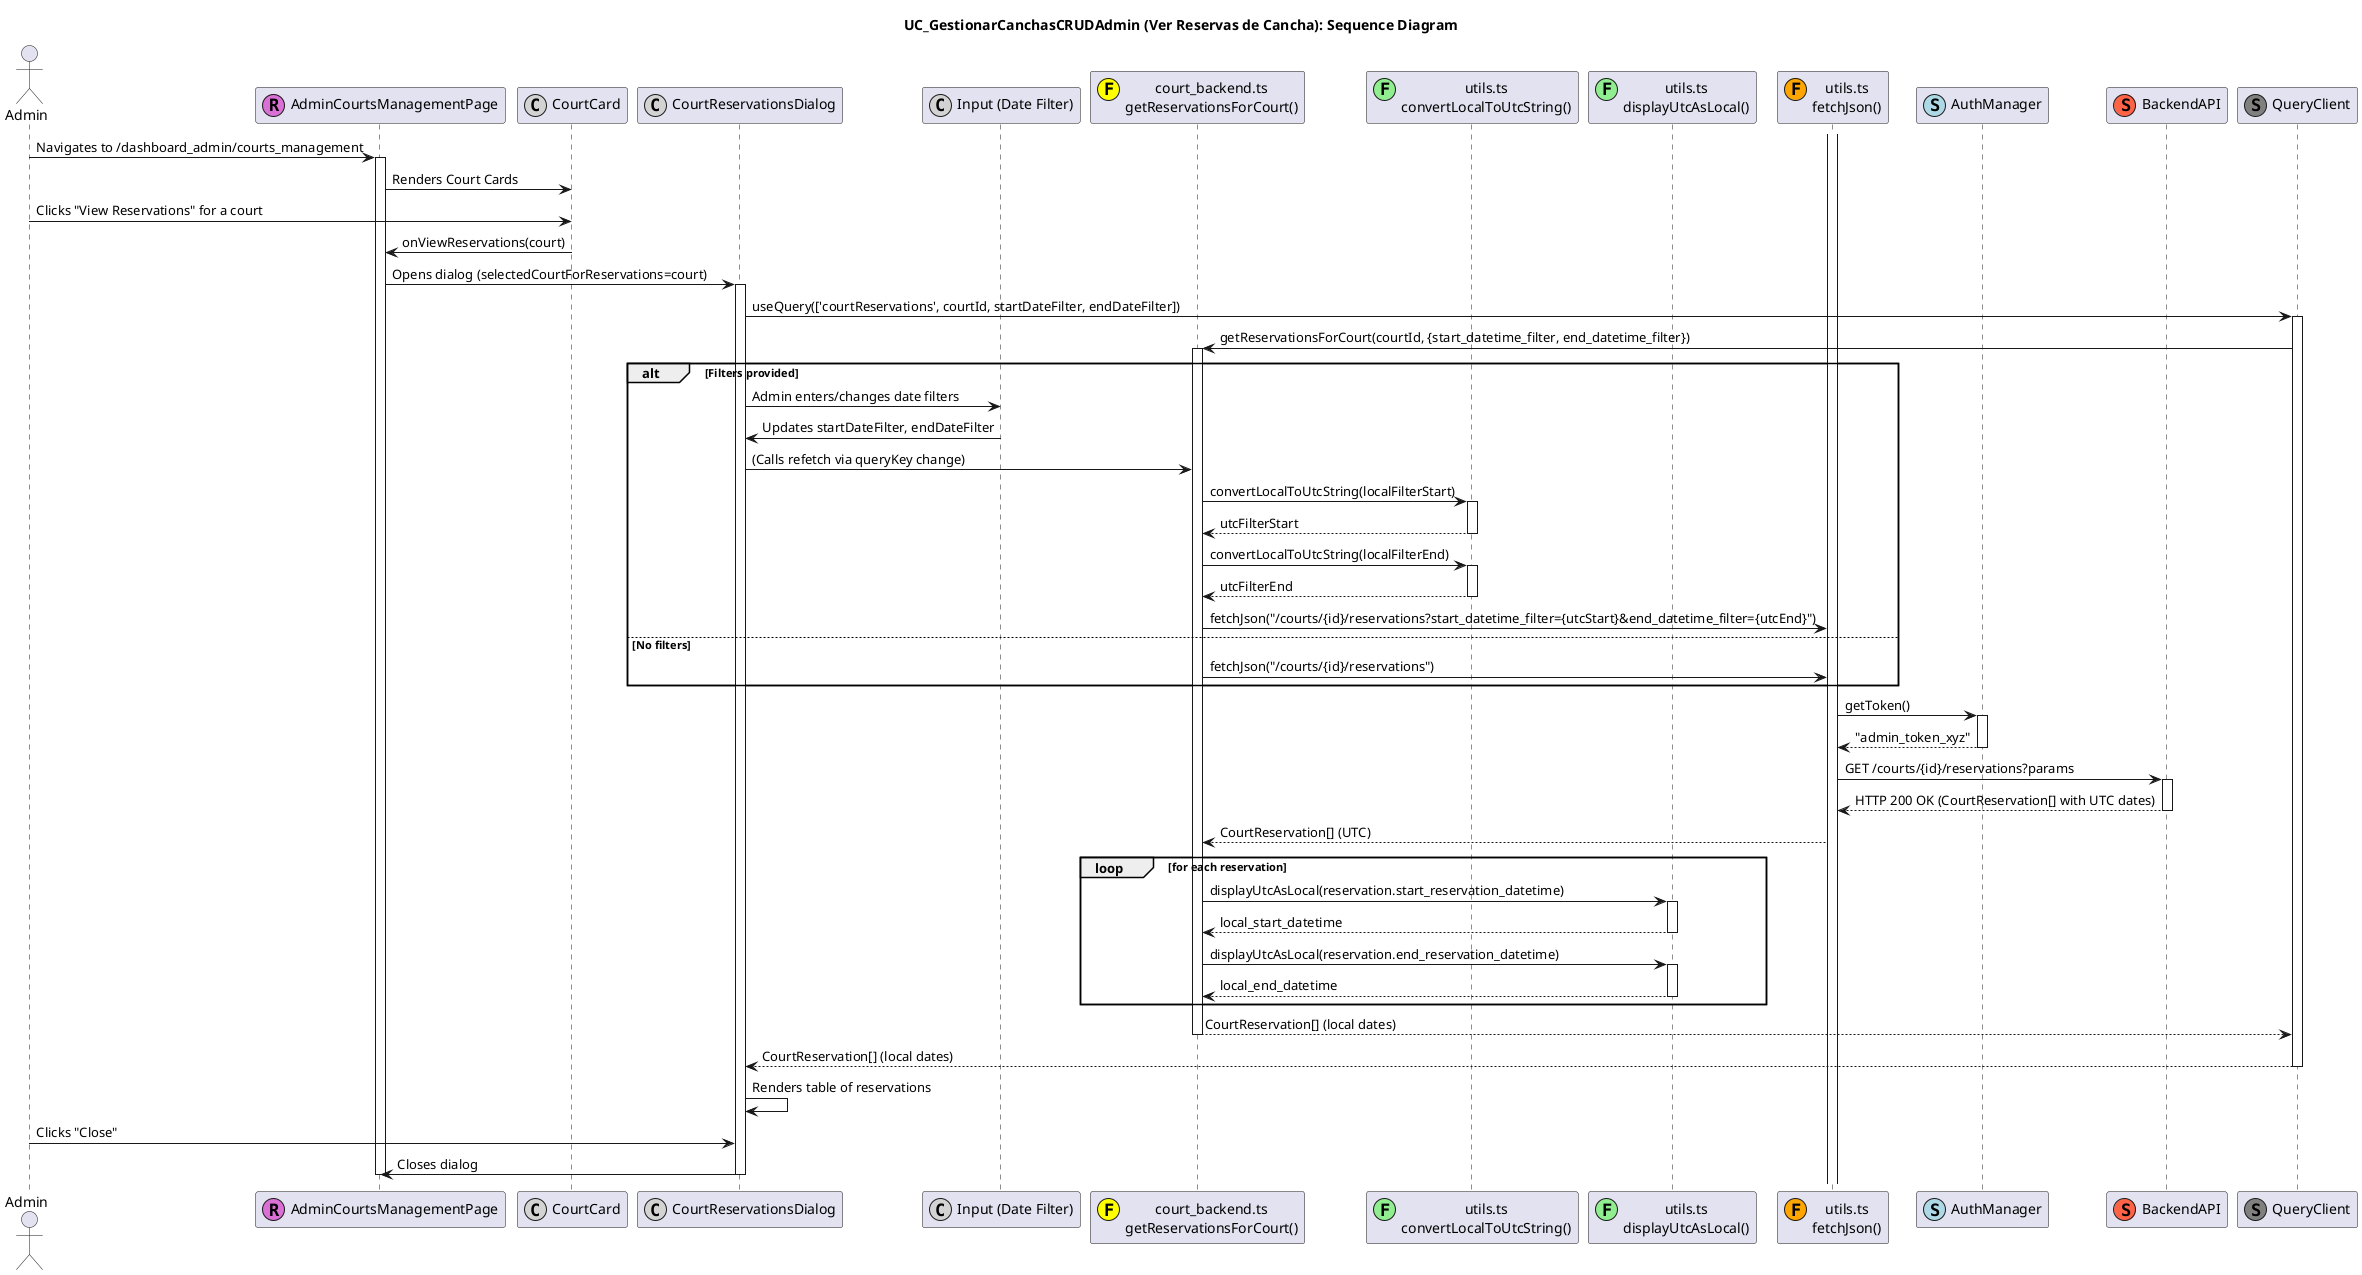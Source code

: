 @startuml
title UC_GestionarCanchasCRUDAdmin (Ver Reservas de Cancha): Sequence Diagram

actor "Admin" as AdminUser
participant "AdminCourtsManagementPage" as CourtMgmtPage <<(R,orchid)>>
participant "CourtCard" as CourtCardUI <<(C,lightgrey)>>
participant "CourtReservationsDialog" as ReservationsDialog <<(C,lightgrey)>>
participant "Input (Date Filter)" as DateFilterInput <<(C,lightgrey)>>
participant "court_backend.ts\ngetReservationsForCourt()" as CourtBackendReservations <<(F,yellow)>>
participant "utils.ts\nconvertLocalToUtcString()" as DateUtilLocalToUtc <<(F,lightgreen)>>
participant "utils.ts\ndisplayUtcAsLocal()" as DateUtilUtcToLocal <<(F,lightgreen)>>
participant "utils.ts\nfetchJson()" as FetchUtil <<(F,orange)>>
participant "AuthManager" as AuthMgr <<(S,lightblue)>>
participant "BackendAPI" as API <<(S,tomato)>>
participant "QueryClient" as QueryClient <<(S,grey)>>

AdminUser -> CourtMgmtPage : Navigates to /dashboard_admin/courts_management
activate CourtMgmtPage
' ... Loads list of courts ... '
CourtMgmtPage -> CourtCardUI : Renders Court Cards

AdminUser -> CourtCardUI : Clicks "View Reservations" for a court
CourtCardUI -> CourtMgmtPage : onViewReservations(court)
CourtMgmtPage -> ReservationsDialog : Opens dialog (selectedCourtForReservations=court)
activate ReservationsDialog

ReservationsDialog -> QueryClient : useQuery(['courtReservations', courtId, startDateFilter, endDateFilter])
activate QueryClient
QueryClient -> CourtBackendReservations : getReservationsForCourt(courtId, {start_datetime_filter, end_datetime_filter})
activate CourtBackendReservations
alt Filters provided
  ReservationsDialog -> DateFilterInput : Admin enters/changes date filters
  DateFilterInput -> ReservationsDialog : Updates startDateFilter, endDateFilter
  ReservationsDialog -> CourtBackendReservations : (Calls refetch via queryKey change)
  CourtBackendReservations -> DateUtilLocalToUtc : convertLocalToUtcString(localFilterStart)
  activate DateUtilLocalToUtc
  DateUtilLocalToUtc --> CourtBackendReservations : utcFilterStart
  deactivate DateUtilLocalToUtc
  CourtBackendReservations -> DateUtilLocalToUtc : convertLocalToUtcString(localFilterEnd)
  activate DateUtilLocalToUtc
  DateUtilLocalToUtc --> CourtBackendReservations : utcFilterEnd
  deactivate DateUtilLocalToUtc
  CourtBackendReservations -> FetchUtil : fetchJson("/courts/{id}/reservations?start_datetime_filter={utcStart}&end_datetime_filter={utcEnd}")
else No filters
  CourtBackendReservations -> FetchUtil : fetchJson("/courts/{id}/reservations")
end
activate FetchUtil
FetchUtil -> AuthMgr : getToken()
activate AuthMgr
AuthMgr --> FetchUtil : "admin_token_xyz"
deactivate AuthMgr
FetchUtil -> API : GET /courts/{id}/reservations?params
activate API
API --> FetchUtil : HTTP 200 OK (CourtReservation[] with UTC dates)
deactivate API
FetchUtil --> CourtBackendReservations : CourtReservation[] (UTC)
loop for each reservation
  CourtBackendReservations -> DateUtilUtcToLocal : displayUtcAsLocal(reservation.start_reservation_datetime)
  activate DateUtilUtcToLocal
  DateUtilUtcToLocal --> CourtBackendReservations : local_start_datetime
  deactivate DateUtilUtcToLocal
  CourtBackendReservations -> DateUtilUtcToLocal : displayUtcAsLocal(reservation.end_reservation_datetime)
  activate DateUtilUtcToLocal
  DateUtilUtcToLocal --> CourtBackendReservations : local_end_datetime
  deactivate DateUtilUtcToLocal
end
CourtBackendReservations --> QueryClient : CourtReservation[] (local dates)
deactivate CourtBackendReservations
QueryClient --> ReservationsDialog : CourtReservation[] (local dates)
deactivate QueryClient
ReservationsDialog -> ReservationsDialog : Renders table of reservations

AdminUser -> ReservationsDialog : Clicks "Close"
ReservationsDialog -> CourtMgmtPage : Closes dialog
deactivate ReservationsDialog
deactivate CourtMgmtPage
@enduml